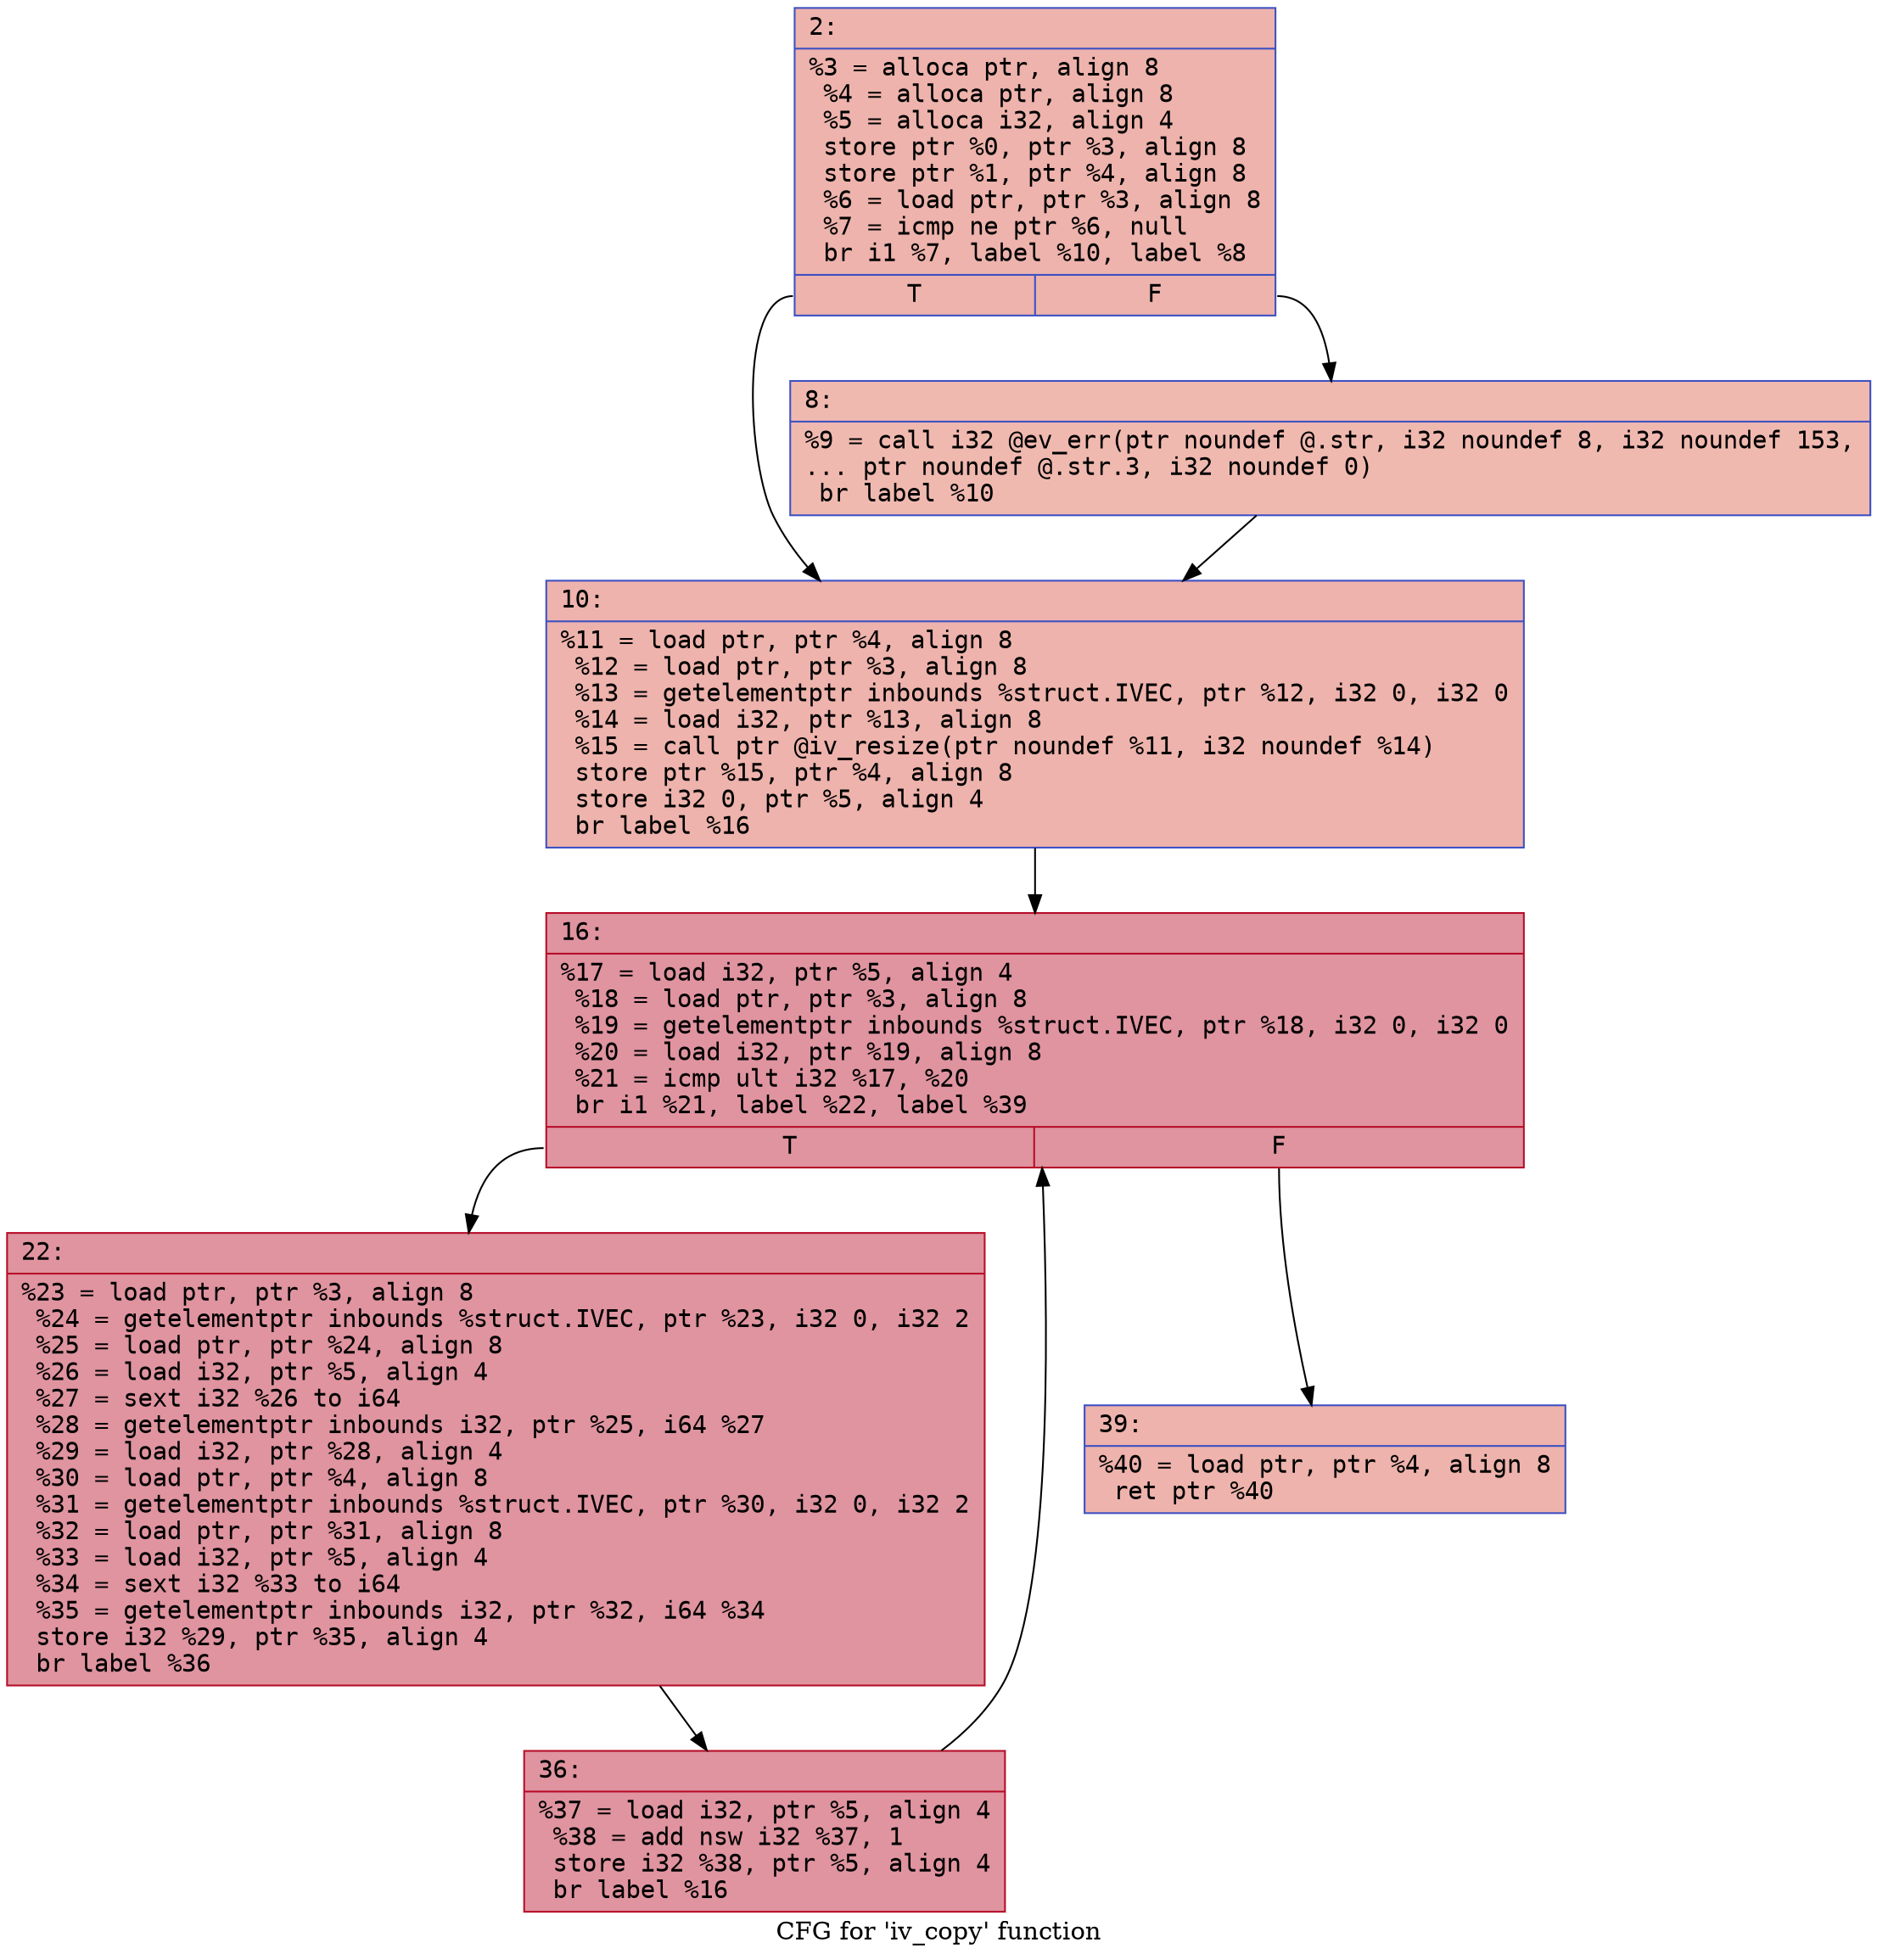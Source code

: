 digraph "CFG for 'iv_copy' function" {
	label="CFG for 'iv_copy' function";

	Node0x6000037f6fd0 [shape=record,color="#3d50c3ff", style=filled, fillcolor="#d6524470" fontname="Courier",label="{2:\l|  %3 = alloca ptr, align 8\l  %4 = alloca ptr, align 8\l  %5 = alloca i32, align 4\l  store ptr %0, ptr %3, align 8\l  store ptr %1, ptr %4, align 8\l  %6 = load ptr, ptr %3, align 8\l  %7 = icmp ne ptr %6, null\l  br i1 %7, label %10, label %8\l|{<s0>T|<s1>F}}"];
	Node0x6000037f6fd0:s0 -> Node0x6000037f7070[tooltip="2 -> 10\nProbability 62.50%" ];
	Node0x6000037f6fd0:s1 -> Node0x6000037f7020[tooltip="2 -> 8\nProbability 37.50%" ];
	Node0x6000037f7020 [shape=record,color="#3d50c3ff", style=filled, fillcolor="#de614d70" fontname="Courier",label="{8:\l|  %9 = call i32 @ev_err(ptr noundef @.str, i32 noundef 8, i32 noundef 153,\l... ptr noundef @.str.3, i32 noundef 0)\l  br label %10\l}"];
	Node0x6000037f7020 -> Node0x6000037f7070[tooltip="8 -> 10\nProbability 100.00%" ];
	Node0x6000037f7070 [shape=record,color="#3d50c3ff", style=filled, fillcolor="#d6524470" fontname="Courier",label="{10:\l|  %11 = load ptr, ptr %4, align 8\l  %12 = load ptr, ptr %3, align 8\l  %13 = getelementptr inbounds %struct.IVEC, ptr %12, i32 0, i32 0\l  %14 = load i32, ptr %13, align 8\l  %15 = call ptr @iv_resize(ptr noundef %11, i32 noundef %14)\l  store ptr %15, ptr %4, align 8\l  store i32 0, ptr %5, align 4\l  br label %16\l}"];
	Node0x6000037f7070 -> Node0x6000037f70c0[tooltip="10 -> 16\nProbability 100.00%" ];
	Node0x6000037f70c0 [shape=record,color="#b70d28ff", style=filled, fillcolor="#b70d2870" fontname="Courier",label="{16:\l|  %17 = load i32, ptr %5, align 4\l  %18 = load ptr, ptr %3, align 8\l  %19 = getelementptr inbounds %struct.IVEC, ptr %18, i32 0, i32 0\l  %20 = load i32, ptr %19, align 8\l  %21 = icmp ult i32 %17, %20\l  br i1 %21, label %22, label %39\l|{<s0>T|<s1>F}}"];
	Node0x6000037f70c0:s0 -> Node0x6000037f7110[tooltip="16 -> 22\nProbability 96.88%" ];
	Node0x6000037f70c0:s1 -> Node0x6000037f71b0[tooltip="16 -> 39\nProbability 3.12%" ];
	Node0x6000037f7110 [shape=record,color="#b70d28ff", style=filled, fillcolor="#b70d2870" fontname="Courier",label="{22:\l|  %23 = load ptr, ptr %3, align 8\l  %24 = getelementptr inbounds %struct.IVEC, ptr %23, i32 0, i32 2\l  %25 = load ptr, ptr %24, align 8\l  %26 = load i32, ptr %5, align 4\l  %27 = sext i32 %26 to i64\l  %28 = getelementptr inbounds i32, ptr %25, i64 %27\l  %29 = load i32, ptr %28, align 4\l  %30 = load ptr, ptr %4, align 8\l  %31 = getelementptr inbounds %struct.IVEC, ptr %30, i32 0, i32 2\l  %32 = load ptr, ptr %31, align 8\l  %33 = load i32, ptr %5, align 4\l  %34 = sext i32 %33 to i64\l  %35 = getelementptr inbounds i32, ptr %32, i64 %34\l  store i32 %29, ptr %35, align 4\l  br label %36\l}"];
	Node0x6000037f7110 -> Node0x6000037f7160[tooltip="22 -> 36\nProbability 100.00%" ];
	Node0x6000037f7160 [shape=record,color="#b70d28ff", style=filled, fillcolor="#b70d2870" fontname="Courier",label="{36:\l|  %37 = load i32, ptr %5, align 4\l  %38 = add nsw i32 %37, 1\l  store i32 %38, ptr %5, align 4\l  br label %16\l}"];
	Node0x6000037f7160 -> Node0x6000037f70c0[tooltip="36 -> 16\nProbability 100.00%" ];
	Node0x6000037f71b0 [shape=record,color="#3d50c3ff", style=filled, fillcolor="#d6524470" fontname="Courier",label="{39:\l|  %40 = load ptr, ptr %4, align 8\l  ret ptr %40\l}"];
}
